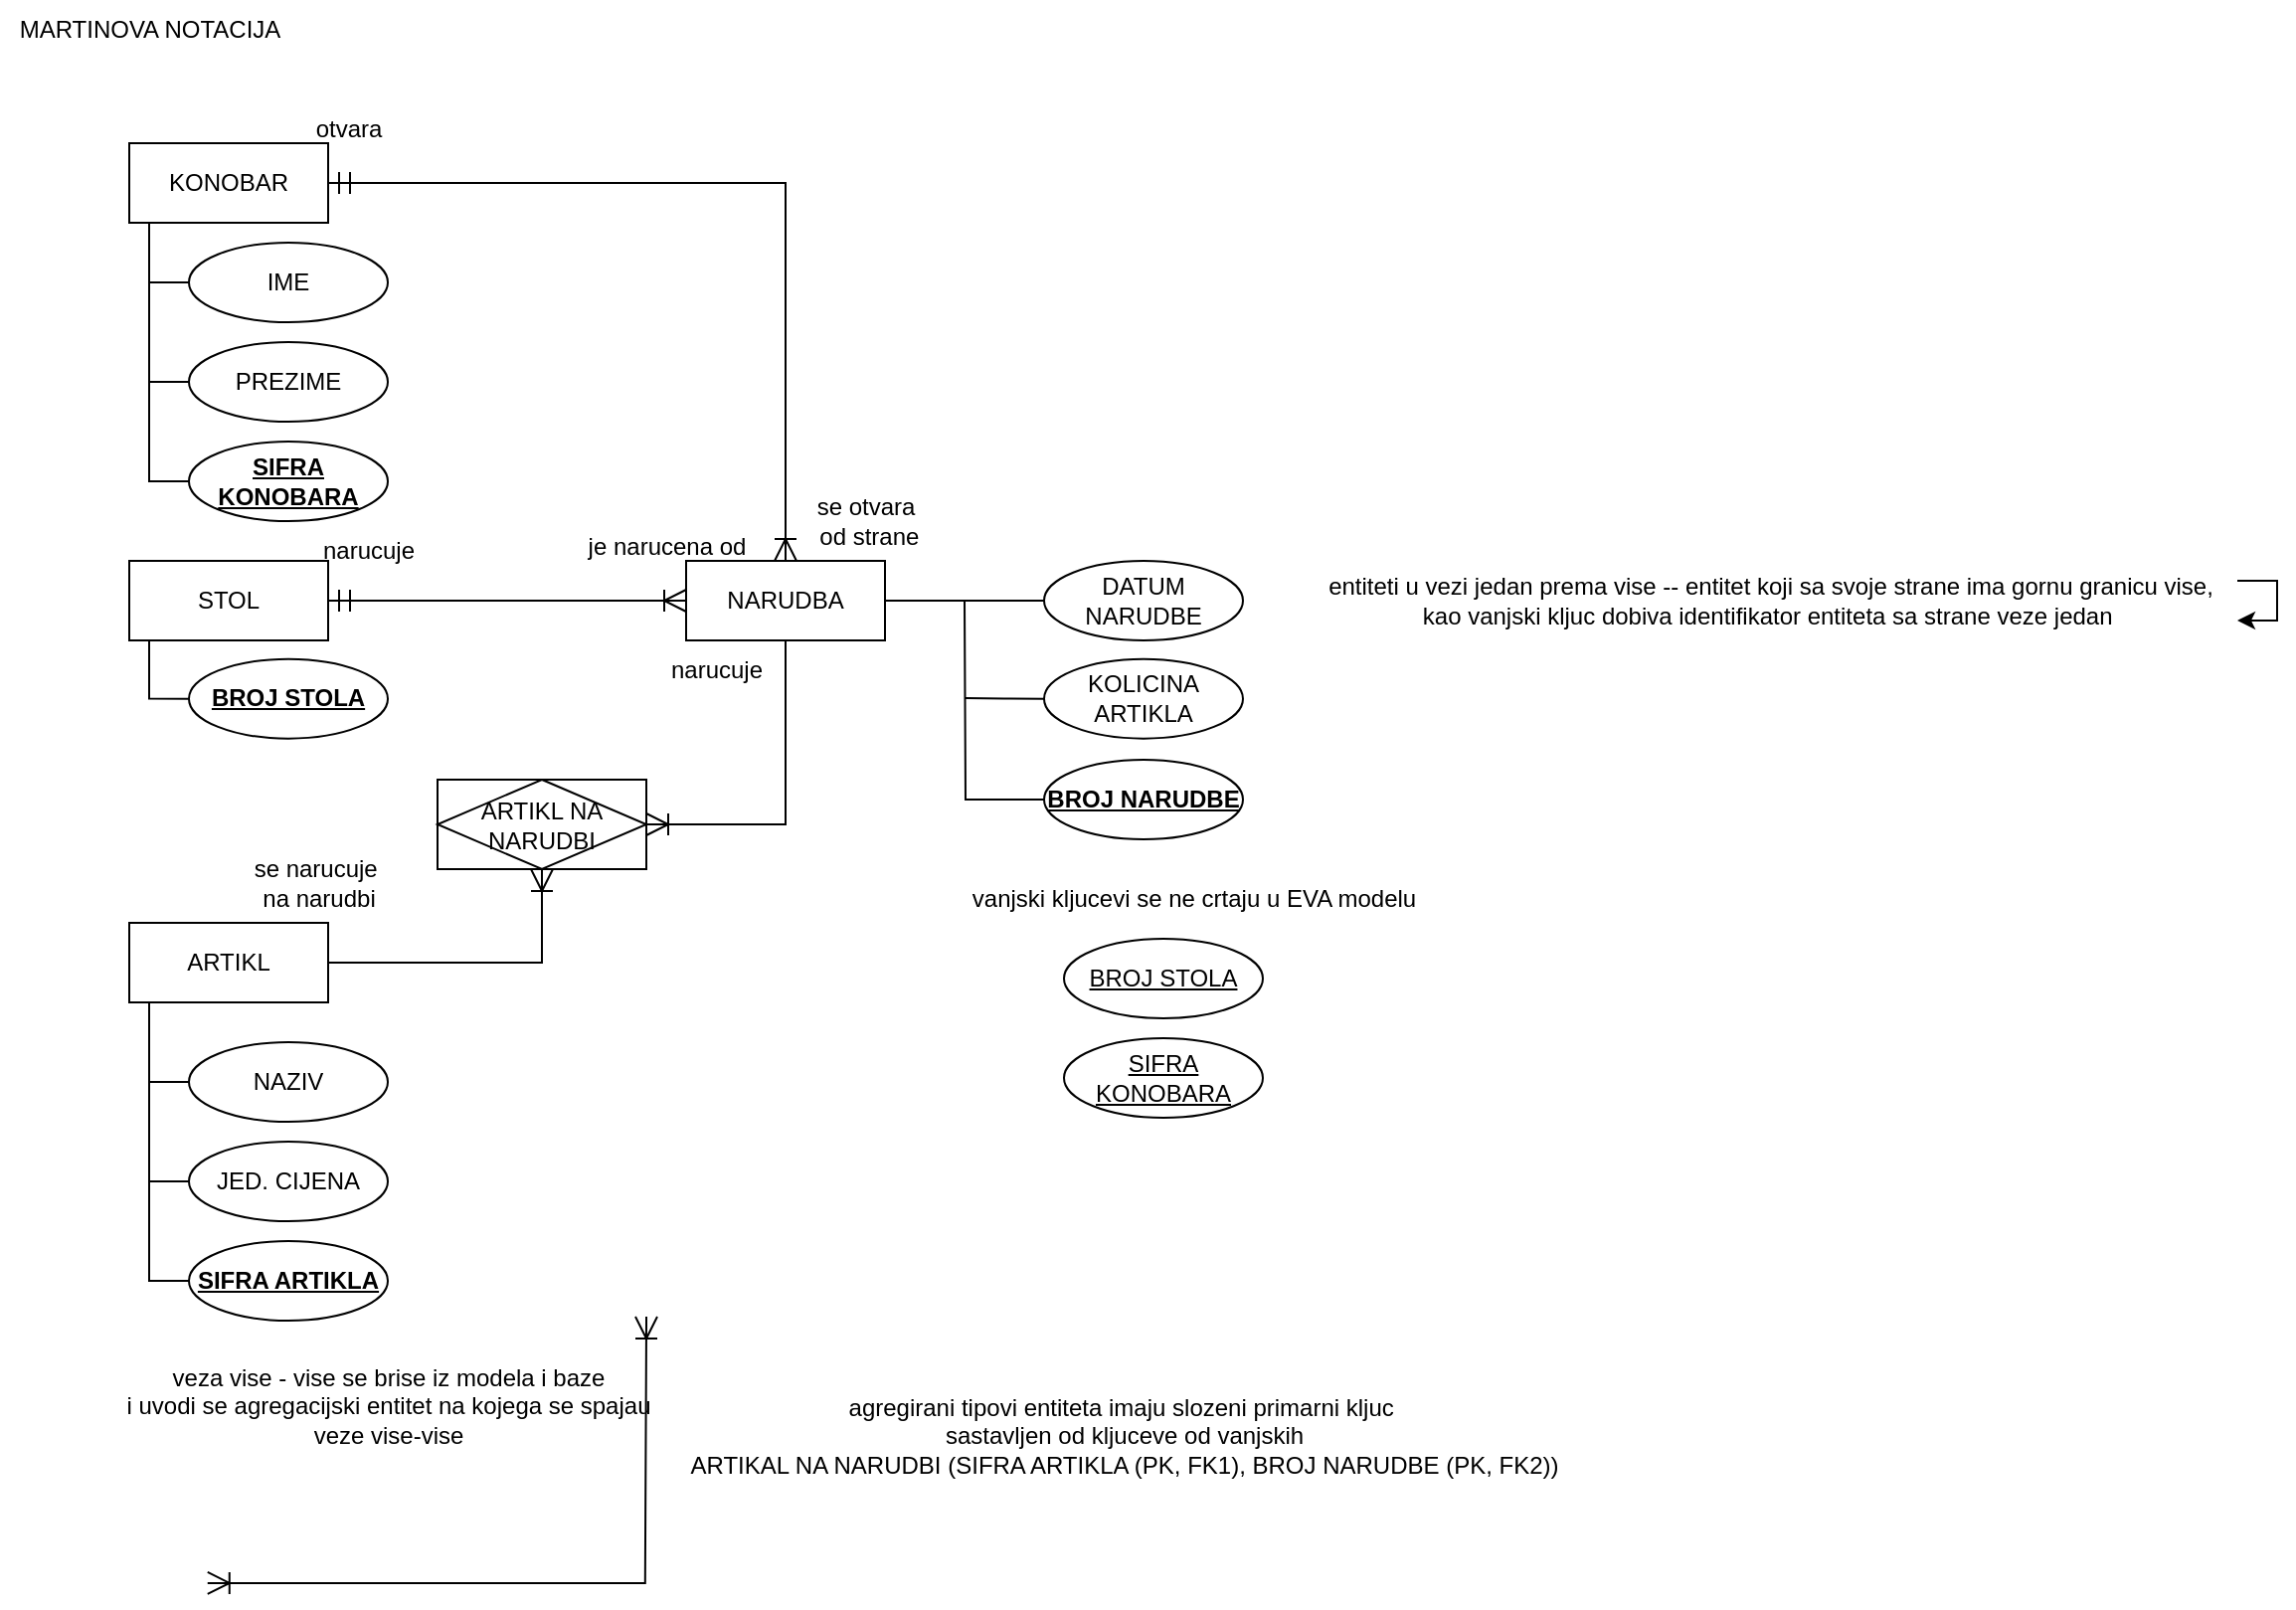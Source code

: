 <mxfile version="22.0.4" type="github">
  <diagram name="Page-1" id="XmXVr0m_O3OawCJsEPbr">
    <mxGraphModel dx="830" dy="586" grid="1" gridSize="10" guides="1" tooltips="1" connect="1" arrows="1" fold="1" page="1" pageScale="1" pageWidth="3300" pageHeight="4681" math="0" shadow="0">
      <root>
        <mxCell id="0" />
        <mxCell id="1" parent="0" />
        <mxCell id="DkcUDRgrnolismWW7WIm-1" value="STOL" style="whiteSpace=wrap;html=1;align=center;" vertex="1" parent="1">
          <mxGeometry x="440" y="330" width="100" height="40" as="geometry" />
        </mxCell>
        <mxCell id="DkcUDRgrnolismWW7WIm-48" style="edgeStyle=orthogonalEdgeStyle;rounded=0;orthogonalLoop=1;jettySize=auto;html=1;exitX=1;exitY=0.5;exitDx=0;exitDy=0;entryX=0.5;entryY=1;entryDx=0;entryDy=0;endArrow=ERoneToMany;endFill=0;endSize=9;" edge="1" parent="1" source="DkcUDRgrnolismWW7WIm-3" target="DkcUDRgrnolismWW7WIm-47">
          <mxGeometry relative="1" as="geometry" />
        </mxCell>
        <mxCell id="DkcUDRgrnolismWW7WIm-3" value="ARTIKL" style="whiteSpace=wrap;html=1;align=center;" vertex="1" parent="1">
          <mxGeometry x="440" y="512" width="100" height="40" as="geometry" />
        </mxCell>
        <mxCell id="DkcUDRgrnolismWW7WIm-7" style="edgeStyle=orthogonalEdgeStyle;rounded=0;orthogonalLoop=1;jettySize=auto;html=1;exitX=1;exitY=0.5;exitDx=0;exitDy=0;entryX=0.5;entryY=0;entryDx=0;entryDy=0;endArrow=ERoneToMany;endFill=0;endSize=9;startSize=9;startArrow=ERmandOne;startFill=0;" edge="1" parent="1" source="DkcUDRgrnolismWW7WIm-4" target="DkcUDRgrnolismWW7WIm-6">
          <mxGeometry relative="1" as="geometry" />
        </mxCell>
        <mxCell id="DkcUDRgrnolismWW7WIm-4" value="KONOBAR" style="whiteSpace=wrap;html=1;align=center;" vertex="1" parent="1">
          <mxGeometry x="440" y="120" width="100" height="40" as="geometry" />
        </mxCell>
        <mxCell id="DkcUDRgrnolismWW7WIm-9" style="edgeStyle=orthogonalEdgeStyle;rounded=0;orthogonalLoop=1;jettySize=auto;html=1;exitX=0;exitY=0.5;exitDx=0;exitDy=0;entryX=1;entryY=0.5;entryDx=0;entryDy=0;endArrow=ERmandOne;endFill=0;startArrow=ERoneToMany;startFill=0;targetPerimeterSpacing=0;endSize=9;startSize=9;" edge="1" parent="1" source="DkcUDRgrnolismWW7WIm-6" target="DkcUDRgrnolismWW7WIm-1">
          <mxGeometry relative="1" as="geometry" />
        </mxCell>
        <mxCell id="DkcUDRgrnolismWW7WIm-10" style="edgeStyle=orthogonalEdgeStyle;rounded=0;orthogonalLoop=1;jettySize=auto;html=1;entryX=1;entryY=0.5;entryDx=0;entryDy=0;endArrow=ERoneToMany;endFill=0;endSize=9;startSize=9;startArrow=ERoneToMany;startFill=0;exitX=0.866;exitY=-0.132;exitDx=0;exitDy=0;exitPerimeter=0;" edge="1" parent="1">
          <mxGeometry relative="1" as="geometry">
            <mxPoint x="700.0" y="710.0" as="sourcePoint" />
            <mxPoint x="479.38" y="843.96" as="targetPoint" />
            <Array as="points">
              <mxPoint x="700.38" y="713.96" />
              <mxPoint x="699.38" y="843.96" />
            </Array>
          </mxGeometry>
        </mxCell>
        <mxCell id="DkcUDRgrnolismWW7WIm-49" style="edgeStyle=orthogonalEdgeStyle;rounded=0;orthogonalLoop=1;jettySize=auto;html=1;exitX=0.5;exitY=1;exitDx=0;exitDy=0;entryX=1;entryY=0.5;entryDx=0;entryDy=0;endArrow=ERoneToMany;endFill=0;endSize=9;" edge="1" parent="1" source="DkcUDRgrnolismWW7WIm-6" target="DkcUDRgrnolismWW7WIm-47">
          <mxGeometry relative="1" as="geometry" />
        </mxCell>
        <mxCell id="DkcUDRgrnolismWW7WIm-6" value="NARUDBA" style="whiteSpace=wrap;html=1;align=center;" vertex="1" parent="1">
          <mxGeometry x="720" y="330" width="100" height="40" as="geometry" />
        </mxCell>
        <mxCell id="DkcUDRgrnolismWW7WIm-11" value="MARTINOVA NOTACIJA" style="text;html=1;align=center;verticalAlign=middle;resizable=0;points=[];autosize=1;strokeColor=none;fillColor=none;" vertex="1" parent="1">
          <mxGeometry x="375" y="48" width="150" height="30" as="geometry" />
        </mxCell>
        <mxCell id="DkcUDRgrnolismWW7WIm-14" style="edgeStyle=orthogonalEdgeStyle;rounded=0;orthogonalLoop=1;jettySize=auto;html=1;exitX=0;exitY=0.5;exitDx=0;exitDy=0;entryX=0.25;entryY=1;entryDx=0;entryDy=0;endArrow=none;endFill=0;" edge="1" parent="1" source="DkcUDRgrnolismWW7WIm-12" target="DkcUDRgrnolismWW7WIm-3">
          <mxGeometry relative="1" as="geometry" />
        </mxCell>
        <mxCell id="DkcUDRgrnolismWW7WIm-12" value="NAZIV" style="ellipse;whiteSpace=wrap;html=1;align=center;" vertex="1" parent="1">
          <mxGeometry x="470" y="572" width="100" height="40" as="geometry" />
        </mxCell>
        <mxCell id="DkcUDRgrnolismWW7WIm-15" style="edgeStyle=orthogonalEdgeStyle;rounded=0;orthogonalLoop=1;jettySize=auto;html=1;exitX=0;exitY=0.5;exitDx=0;exitDy=0;endArrow=none;endFill=0;" edge="1" parent="1" source="DkcUDRgrnolismWW7WIm-13">
          <mxGeometry relative="1" as="geometry">
            <mxPoint x="450" y="572" as="targetPoint" />
          </mxGeometry>
        </mxCell>
        <mxCell id="DkcUDRgrnolismWW7WIm-13" value="JED. CIJENA" style="ellipse;whiteSpace=wrap;html=1;align=center;" vertex="1" parent="1">
          <mxGeometry x="470" y="622" width="100" height="40" as="geometry" />
        </mxCell>
        <mxCell id="DkcUDRgrnolismWW7WIm-17" style="edgeStyle=orthogonalEdgeStyle;rounded=0;orthogonalLoop=1;jettySize=auto;html=1;exitX=0;exitY=0.5;exitDx=0;exitDy=0;endArrow=none;endFill=0;" edge="1" parent="1" source="DkcUDRgrnolismWW7WIm-16">
          <mxGeometry relative="1" as="geometry">
            <mxPoint x="450" y="642" as="targetPoint" />
          </mxGeometry>
        </mxCell>
        <mxCell id="DkcUDRgrnolismWW7WIm-16" value="&lt;b&gt;SIFRA ARTIKLA&lt;/b&gt;" style="ellipse;whiteSpace=wrap;html=1;align=center;fontStyle=4;" vertex="1" parent="1">
          <mxGeometry x="470" y="672" width="100" height="40" as="geometry" />
        </mxCell>
        <mxCell id="DkcUDRgrnolismWW7WIm-18" value="&lt;u&gt;&lt;b&gt;BROJ STOLA&lt;/b&gt;&lt;/u&gt;" style="ellipse;whiteSpace=wrap;html=1;align=center;" vertex="1" parent="1">
          <mxGeometry x="470" y="379.32" width="100" height="40" as="geometry" />
        </mxCell>
        <mxCell id="DkcUDRgrnolismWW7WIm-19" style="edgeStyle=orthogonalEdgeStyle;rounded=0;orthogonalLoop=1;jettySize=auto;html=1;exitX=0;exitY=0.5;exitDx=0;exitDy=0;entryX=0.1;entryY=1.017;entryDx=0;entryDy=0;entryPerimeter=0;endArrow=none;endFill=0;" edge="1" parent="1" source="DkcUDRgrnolismWW7WIm-18">
          <mxGeometry relative="1" as="geometry">
            <mxPoint x="450" y="370.0" as="targetPoint" />
          </mxGeometry>
        </mxCell>
        <mxCell id="DkcUDRgrnolismWW7WIm-20" style="edgeStyle=orthogonalEdgeStyle;rounded=0;orthogonalLoop=1;jettySize=auto;html=1;exitX=0;exitY=0.5;exitDx=0;exitDy=0;endArrow=none;endFill=0;" edge="1" parent="1" source="DkcUDRgrnolismWW7WIm-21">
          <mxGeometry relative="1" as="geometry">
            <mxPoint x="450" y="160" as="targetPoint" />
          </mxGeometry>
        </mxCell>
        <mxCell id="DkcUDRgrnolismWW7WIm-21" value="IME" style="ellipse;whiteSpace=wrap;html=1;align=center;" vertex="1" parent="1">
          <mxGeometry x="470" y="170" width="100" height="40" as="geometry" />
        </mxCell>
        <mxCell id="DkcUDRgrnolismWW7WIm-22" style="edgeStyle=orthogonalEdgeStyle;rounded=0;orthogonalLoop=1;jettySize=auto;html=1;exitX=0;exitY=0.5;exitDx=0;exitDy=0;endArrow=none;endFill=0;" edge="1" parent="1" source="DkcUDRgrnolismWW7WIm-23">
          <mxGeometry relative="1" as="geometry">
            <mxPoint x="450" y="170" as="targetPoint" />
          </mxGeometry>
        </mxCell>
        <mxCell id="DkcUDRgrnolismWW7WIm-23" value="PREZIME" style="ellipse;whiteSpace=wrap;html=1;align=center;" vertex="1" parent="1">
          <mxGeometry x="470" y="220" width="100" height="40" as="geometry" />
        </mxCell>
        <mxCell id="DkcUDRgrnolismWW7WIm-24" style="edgeStyle=orthogonalEdgeStyle;rounded=0;orthogonalLoop=1;jettySize=auto;html=1;exitX=0;exitY=0.5;exitDx=0;exitDy=0;endArrow=none;endFill=0;" edge="1" parent="1" source="DkcUDRgrnolismWW7WIm-25">
          <mxGeometry relative="1" as="geometry">
            <mxPoint x="450" y="240" as="targetPoint" />
          </mxGeometry>
        </mxCell>
        <mxCell id="DkcUDRgrnolismWW7WIm-25" value="&lt;b&gt;SIFRA KONOBARA&lt;/b&gt;" style="ellipse;whiteSpace=wrap;html=1;align=center;fontStyle=4;" vertex="1" parent="1">
          <mxGeometry x="470" y="270" width="100" height="40" as="geometry" />
        </mxCell>
        <mxCell id="DkcUDRgrnolismWW7WIm-26" value="DATUM NARUDBE" style="ellipse;whiteSpace=wrap;html=1;align=center;" vertex="1" parent="1">
          <mxGeometry x="900" y="330.0" width="100" height="40" as="geometry" />
        </mxCell>
        <mxCell id="DkcUDRgrnolismWW7WIm-27" style="edgeStyle=orthogonalEdgeStyle;rounded=0;orthogonalLoop=1;jettySize=auto;html=1;exitX=0;exitY=0.5;exitDx=0;exitDy=0;entryX=1;entryY=0.5;entryDx=0;entryDy=0;endArrow=none;endFill=0;" edge="1" parent="1" source="DkcUDRgrnolismWW7WIm-26" target="DkcUDRgrnolismWW7WIm-6">
          <mxGeometry relative="1" as="geometry">
            <mxPoint x="840" y="345.34" as="targetPoint" />
          </mxGeometry>
        </mxCell>
        <mxCell id="DkcUDRgrnolismWW7WIm-28" value="KOLICINA ARTIKLA" style="ellipse;whiteSpace=wrap;html=1;align=center;" vertex="1" parent="1">
          <mxGeometry x="900" y="379.32" width="100" height="40" as="geometry" />
        </mxCell>
        <mxCell id="DkcUDRgrnolismWW7WIm-29" style="edgeStyle=orthogonalEdgeStyle;rounded=0;orthogonalLoop=1;jettySize=auto;html=1;exitX=0;exitY=0.5;exitDx=0;exitDy=0;endArrow=none;endFill=0;" edge="1" parent="1" source="DkcUDRgrnolismWW7WIm-28">
          <mxGeometry relative="1" as="geometry">
            <mxPoint x="860" y="399" as="targetPoint" />
          </mxGeometry>
        </mxCell>
        <mxCell id="DkcUDRgrnolismWW7WIm-30" value="&lt;b&gt;&lt;u&gt;BROJ NARUDBE&lt;/u&gt;&lt;/b&gt;" style="ellipse;whiteSpace=wrap;html=1;align=center;" vertex="1" parent="1">
          <mxGeometry x="900" y="430" width="100" height="40" as="geometry" />
        </mxCell>
        <mxCell id="DkcUDRgrnolismWW7WIm-31" style="edgeStyle=orthogonalEdgeStyle;rounded=0;orthogonalLoop=1;jettySize=auto;html=1;exitX=0;exitY=0.5;exitDx=0;exitDy=0;endArrow=none;endFill=0;" edge="1" parent="1" source="DkcUDRgrnolismWW7WIm-30">
          <mxGeometry relative="1" as="geometry">
            <mxPoint x="860" y="350" as="targetPoint" />
          </mxGeometry>
        </mxCell>
        <mxCell id="DkcUDRgrnolismWW7WIm-32" value="narucuje" style="text;html=1;align=center;verticalAlign=middle;resizable=0;points=[];autosize=1;strokeColor=none;fillColor=none;" vertex="1" parent="1">
          <mxGeometry x="525" y="310" width="70" height="30" as="geometry" />
        </mxCell>
        <mxCell id="DkcUDRgrnolismWW7WIm-33" value="je narucena od" style="text;html=1;align=center;verticalAlign=middle;resizable=0;points=[];autosize=1;strokeColor=none;fillColor=none;" vertex="1" parent="1">
          <mxGeometry x="660" y="308" width="100" height="30" as="geometry" />
        </mxCell>
        <mxCell id="DkcUDRgrnolismWW7WIm-36" value="entiteti u vezi jedan prema vise -- entitet koji sa svoje strane ima gornu granicu vise, &lt;br&gt;kao vanjski kljuc dobiva identifikator entiteta sa strane veze jedan&amp;nbsp;" style="text;html=1;align=center;verticalAlign=middle;resizable=0;points=[];autosize=1;strokeColor=none;fillColor=none;" vertex="1" parent="1">
          <mxGeometry x="1030" y="330" width="470" height="40" as="geometry" />
        </mxCell>
        <mxCell id="DkcUDRgrnolismWW7WIm-37" style="edgeStyle=orthogonalEdgeStyle;rounded=0;orthogonalLoop=1;jettySize=auto;html=1;" edge="1" parent="1" source="DkcUDRgrnolismWW7WIm-36" target="DkcUDRgrnolismWW7WIm-36">
          <mxGeometry relative="1" as="geometry" />
        </mxCell>
        <mxCell id="DkcUDRgrnolismWW7WIm-38" value="otvara" style="text;html=1;align=center;verticalAlign=middle;resizable=0;points=[];autosize=1;strokeColor=none;fillColor=none;" vertex="1" parent="1">
          <mxGeometry x="520" y="98" width="60" height="30" as="geometry" />
        </mxCell>
        <mxCell id="DkcUDRgrnolismWW7WIm-39" value="se otvara&lt;br&gt;&amp;nbsp;od strane" style="text;html=1;align=center;verticalAlign=middle;resizable=0;points=[];autosize=1;strokeColor=none;fillColor=none;" vertex="1" parent="1">
          <mxGeometry x="770" y="290" width="80" height="40" as="geometry" />
        </mxCell>
        <mxCell id="DkcUDRgrnolismWW7WIm-40" value="vanjski kljucevi se ne crtaju u EVA modelu" style="text;html=1;align=center;verticalAlign=middle;resizable=0;points=[];autosize=1;strokeColor=none;fillColor=none;" vertex="1" parent="1">
          <mxGeometry x="850" y="485" width="250" height="30" as="geometry" />
        </mxCell>
        <mxCell id="DkcUDRgrnolismWW7WIm-41" value="&lt;u&gt;BROJ STOLA&lt;/u&gt;" style="ellipse;whiteSpace=wrap;html=1;align=center;" vertex="1" parent="1">
          <mxGeometry x="910" y="520" width="100" height="40" as="geometry" />
        </mxCell>
        <mxCell id="DkcUDRgrnolismWW7WIm-43" value="SIFRA KONOBARA" style="ellipse;whiteSpace=wrap;html=1;align=center;fontStyle=4;" vertex="1" parent="1">
          <mxGeometry x="910" y="570" width="100" height="40" as="geometry" />
        </mxCell>
        <mxCell id="DkcUDRgrnolismWW7WIm-44" value="narucuje" style="text;html=1;align=center;verticalAlign=middle;resizable=0;points=[];autosize=1;strokeColor=none;fillColor=none;" vertex="1" parent="1">
          <mxGeometry x="700" y="370" width="70" height="30" as="geometry" />
        </mxCell>
        <mxCell id="DkcUDRgrnolismWW7WIm-45" value="se narucuje&amp;nbsp;&lt;br&gt;na narudbi" style="text;html=1;align=center;verticalAlign=middle;resizable=0;points=[];autosize=1;strokeColor=none;fillColor=none;" vertex="1" parent="1">
          <mxGeometry x="490" y="472" width="90" height="40" as="geometry" />
        </mxCell>
        <mxCell id="DkcUDRgrnolismWW7WIm-46" value="veza vise - vise se brise iz modela i baze&lt;br&gt;i uvodi se agregacijski entitet na kojega se spajau&lt;br&gt;veze vise-vise" style="text;html=1;align=center;verticalAlign=middle;resizable=0;points=[];autosize=1;strokeColor=none;fillColor=none;" vertex="1" parent="1">
          <mxGeometry x="425" y="725" width="290" height="60" as="geometry" />
        </mxCell>
        <mxCell id="DkcUDRgrnolismWW7WIm-47" value="&lt;span style=&quot;white-space: pre;&quot;&gt;ARTIKL NA&lt;br&gt;NARUDBI&lt;br&gt;&lt;/span&gt;" style="shape=associativeEntity;whiteSpace=wrap;html=1;align=center;" vertex="1" parent="1">
          <mxGeometry x="595" y="440" width="105" height="45" as="geometry" />
        </mxCell>
        <mxCell id="DkcUDRgrnolismWW7WIm-50" value="agregirani tipovi entiteta imaju slozeni primarni kljuc&amp;nbsp;&lt;br&gt;sastavljen od kljuceve od vanjskih&lt;br&gt;ARTIKAL NA NARUDBI (SIFRA ARTIKLA (PK, FK1), BROJ NARUDBE (PK, FK2))" style="text;html=1;align=center;verticalAlign=middle;resizable=0;points=[];autosize=1;strokeColor=none;fillColor=none;" vertex="1" parent="1">
          <mxGeometry x="710" y="740" width="460" height="60" as="geometry" />
        </mxCell>
      </root>
    </mxGraphModel>
  </diagram>
</mxfile>
